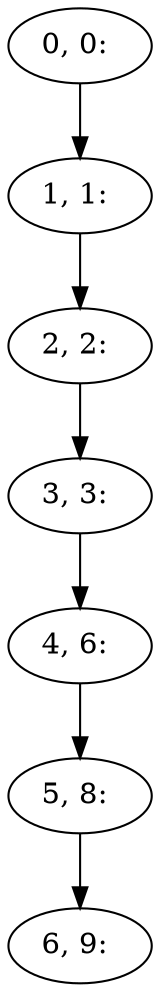digraph G {
0[label="0, 0: "];
1[label="1, 1: "];
2[label="2, 2: "];
3[label="3, 3: "];
4[label="4, 6: "];
5[label="5, 8: "];
6[label="6, 9: "];
0->1 ;
1->2 ;
2->3 ;
3->4 ;
4->5 ;
5->6 ;
}
